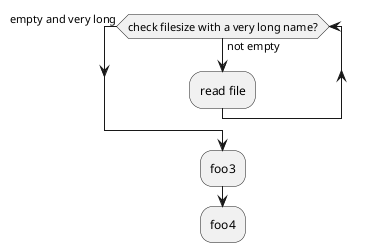 {
  "sha1": "54trbj2o7d0uc0o8rr3pev06a7jfih4",
  "insertion": {
    "when": "2024-05-30T20:48:20.654Z",
    "user": "plantuml@gmail.com"
  }
}
@startuml
while (check filesize with a very long name?) is (not empty)
  :read file;
endwhile (empty and very long)
:foo3;
:foo4;
@enduml
